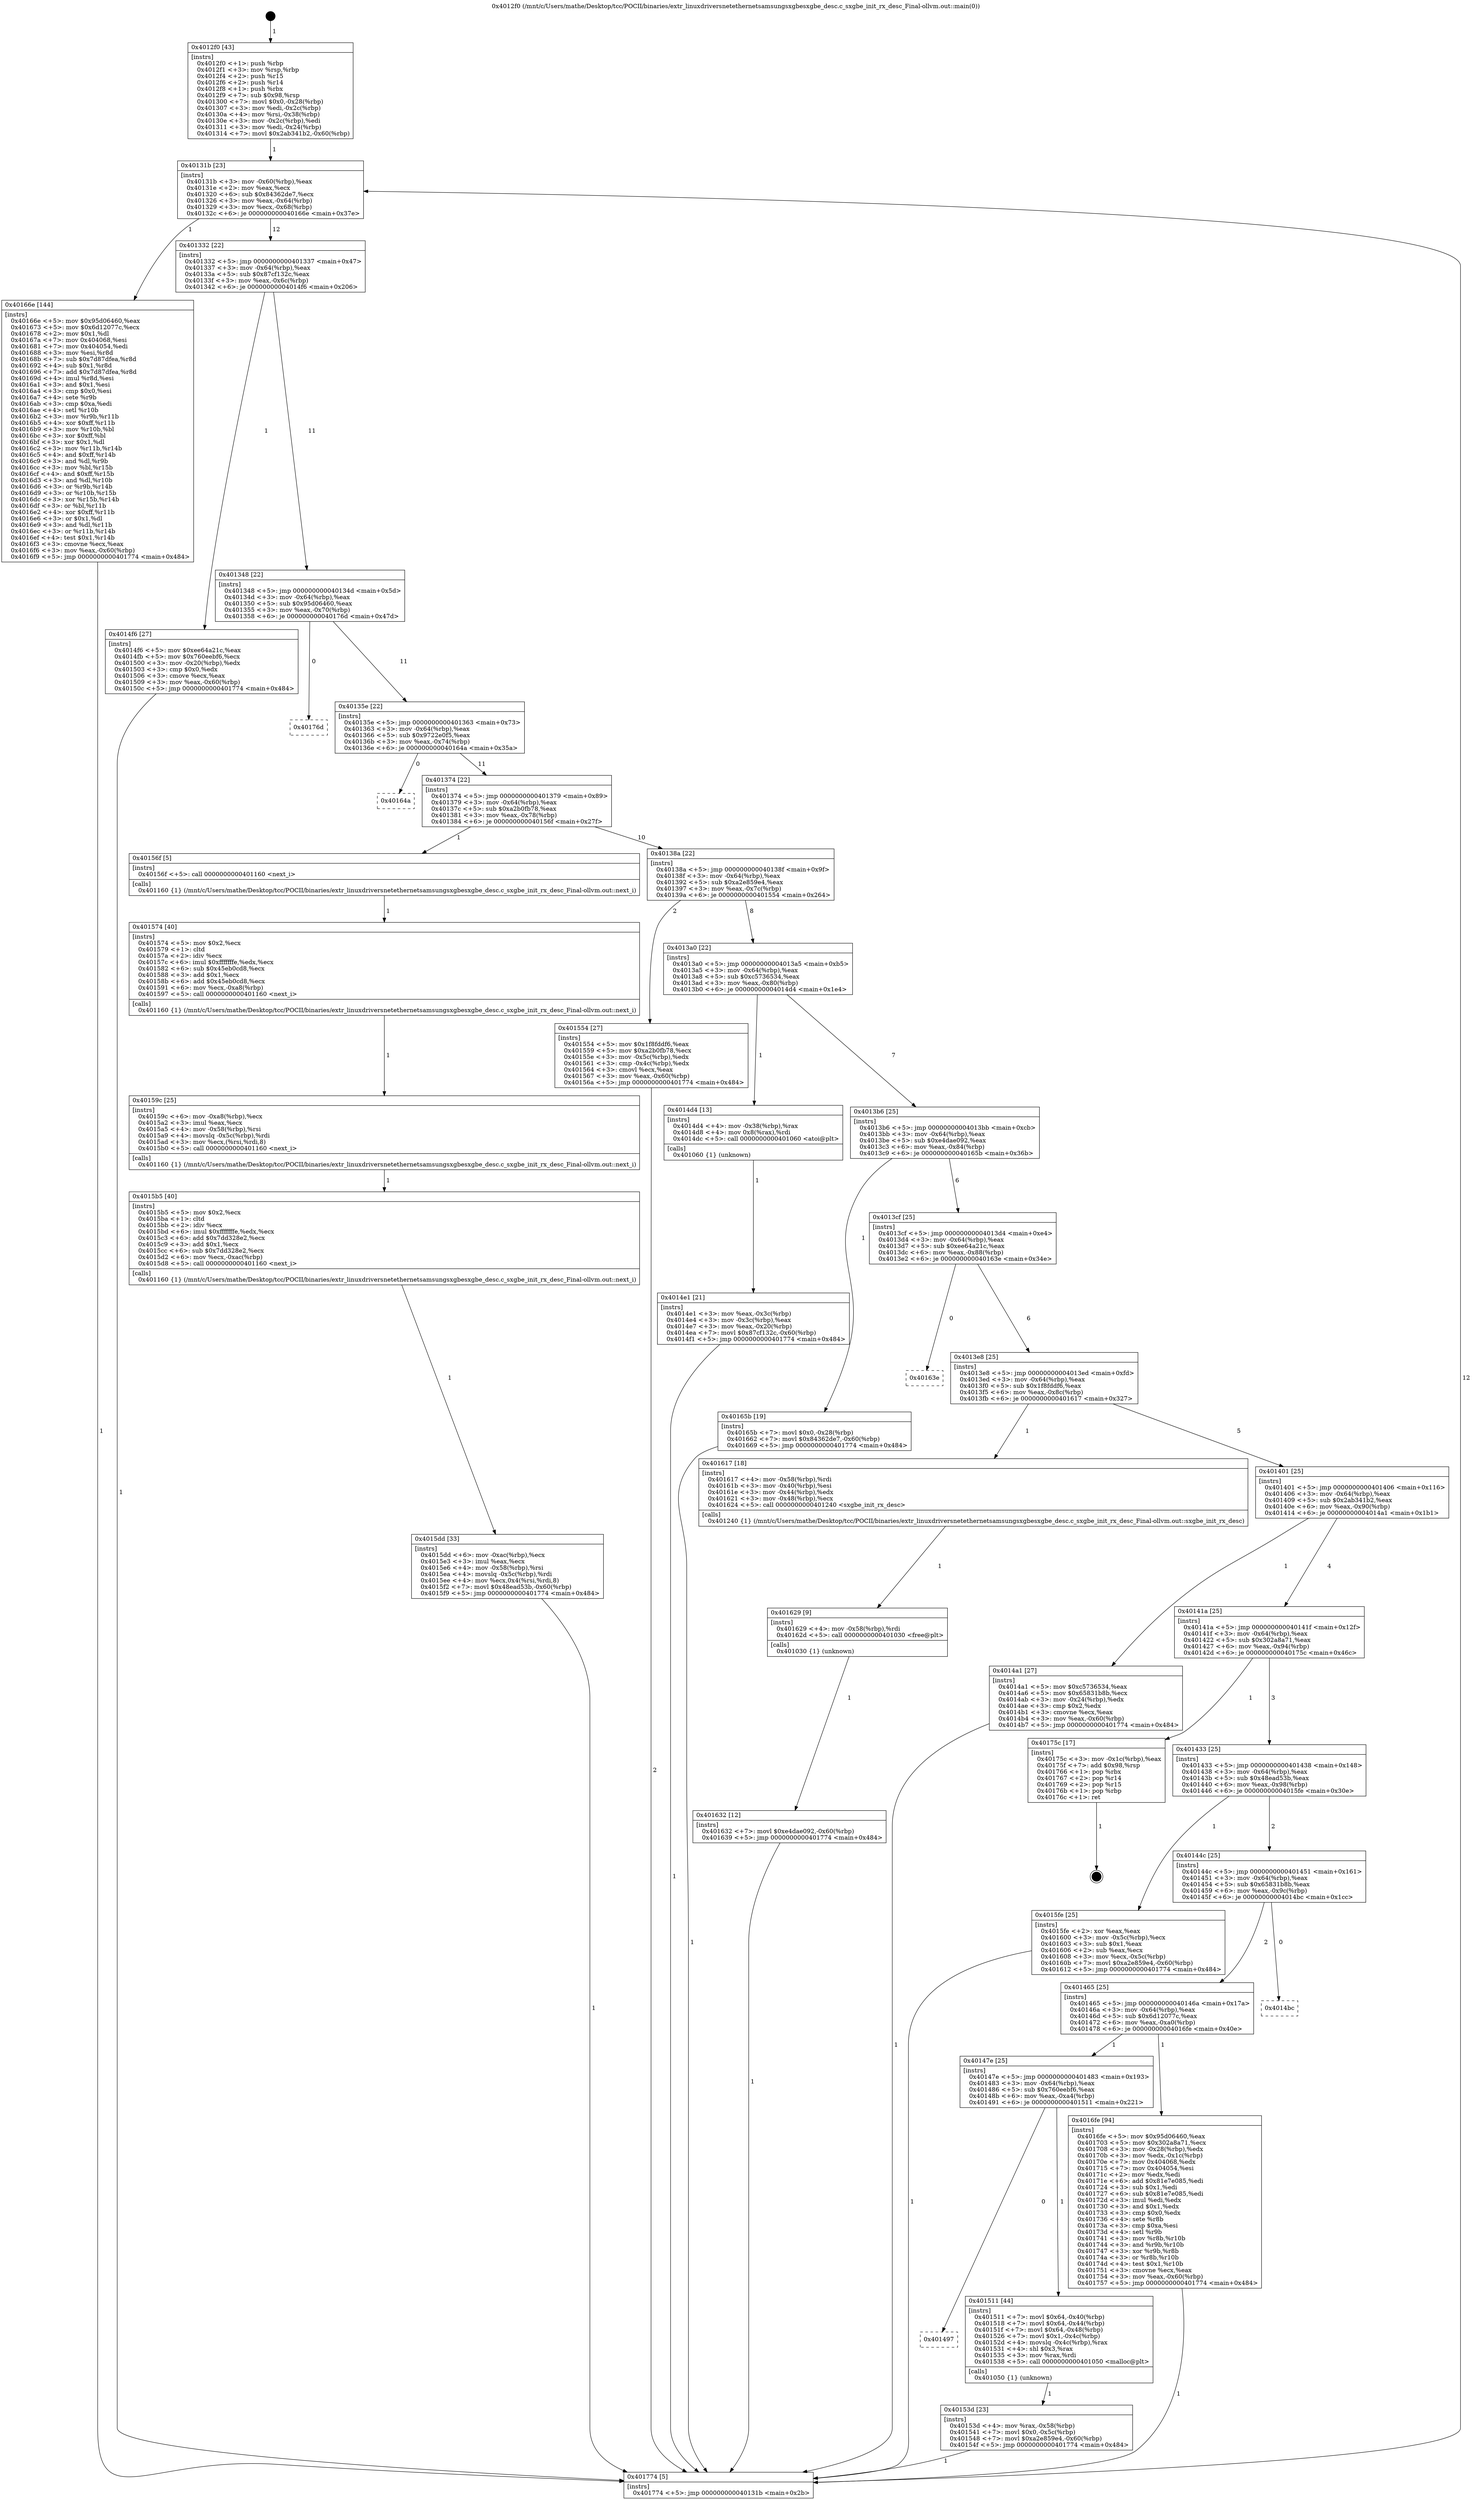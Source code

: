 digraph "0x4012f0" {
  label = "0x4012f0 (/mnt/c/Users/mathe/Desktop/tcc/POCII/binaries/extr_linuxdriversnetethernetsamsungsxgbesxgbe_desc.c_sxgbe_init_rx_desc_Final-ollvm.out::main(0))"
  labelloc = "t"
  node[shape=record]

  Entry [label="",width=0.3,height=0.3,shape=circle,fillcolor=black,style=filled]
  "0x40131b" [label="{
     0x40131b [23]\l
     | [instrs]\l
     &nbsp;&nbsp;0x40131b \<+3\>: mov -0x60(%rbp),%eax\l
     &nbsp;&nbsp;0x40131e \<+2\>: mov %eax,%ecx\l
     &nbsp;&nbsp;0x401320 \<+6\>: sub $0x84362de7,%ecx\l
     &nbsp;&nbsp;0x401326 \<+3\>: mov %eax,-0x64(%rbp)\l
     &nbsp;&nbsp;0x401329 \<+3\>: mov %ecx,-0x68(%rbp)\l
     &nbsp;&nbsp;0x40132c \<+6\>: je 000000000040166e \<main+0x37e\>\l
  }"]
  "0x40166e" [label="{
     0x40166e [144]\l
     | [instrs]\l
     &nbsp;&nbsp;0x40166e \<+5\>: mov $0x95d06460,%eax\l
     &nbsp;&nbsp;0x401673 \<+5\>: mov $0x6d12077c,%ecx\l
     &nbsp;&nbsp;0x401678 \<+2\>: mov $0x1,%dl\l
     &nbsp;&nbsp;0x40167a \<+7\>: mov 0x404068,%esi\l
     &nbsp;&nbsp;0x401681 \<+7\>: mov 0x404054,%edi\l
     &nbsp;&nbsp;0x401688 \<+3\>: mov %esi,%r8d\l
     &nbsp;&nbsp;0x40168b \<+7\>: sub $0x7d87dfea,%r8d\l
     &nbsp;&nbsp;0x401692 \<+4\>: sub $0x1,%r8d\l
     &nbsp;&nbsp;0x401696 \<+7\>: add $0x7d87dfea,%r8d\l
     &nbsp;&nbsp;0x40169d \<+4\>: imul %r8d,%esi\l
     &nbsp;&nbsp;0x4016a1 \<+3\>: and $0x1,%esi\l
     &nbsp;&nbsp;0x4016a4 \<+3\>: cmp $0x0,%esi\l
     &nbsp;&nbsp;0x4016a7 \<+4\>: sete %r9b\l
     &nbsp;&nbsp;0x4016ab \<+3\>: cmp $0xa,%edi\l
     &nbsp;&nbsp;0x4016ae \<+4\>: setl %r10b\l
     &nbsp;&nbsp;0x4016b2 \<+3\>: mov %r9b,%r11b\l
     &nbsp;&nbsp;0x4016b5 \<+4\>: xor $0xff,%r11b\l
     &nbsp;&nbsp;0x4016b9 \<+3\>: mov %r10b,%bl\l
     &nbsp;&nbsp;0x4016bc \<+3\>: xor $0xff,%bl\l
     &nbsp;&nbsp;0x4016bf \<+3\>: xor $0x1,%dl\l
     &nbsp;&nbsp;0x4016c2 \<+3\>: mov %r11b,%r14b\l
     &nbsp;&nbsp;0x4016c5 \<+4\>: and $0xff,%r14b\l
     &nbsp;&nbsp;0x4016c9 \<+3\>: and %dl,%r9b\l
     &nbsp;&nbsp;0x4016cc \<+3\>: mov %bl,%r15b\l
     &nbsp;&nbsp;0x4016cf \<+4\>: and $0xff,%r15b\l
     &nbsp;&nbsp;0x4016d3 \<+3\>: and %dl,%r10b\l
     &nbsp;&nbsp;0x4016d6 \<+3\>: or %r9b,%r14b\l
     &nbsp;&nbsp;0x4016d9 \<+3\>: or %r10b,%r15b\l
     &nbsp;&nbsp;0x4016dc \<+3\>: xor %r15b,%r14b\l
     &nbsp;&nbsp;0x4016df \<+3\>: or %bl,%r11b\l
     &nbsp;&nbsp;0x4016e2 \<+4\>: xor $0xff,%r11b\l
     &nbsp;&nbsp;0x4016e6 \<+3\>: or $0x1,%dl\l
     &nbsp;&nbsp;0x4016e9 \<+3\>: and %dl,%r11b\l
     &nbsp;&nbsp;0x4016ec \<+3\>: or %r11b,%r14b\l
     &nbsp;&nbsp;0x4016ef \<+4\>: test $0x1,%r14b\l
     &nbsp;&nbsp;0x4016f3 \<+3\>: cmovne %ecx,%eax\l
     &nbsp;&nbsp;0x4016f6 \<+3\>: mov %eax,-0x60(%rbp)\l
     &nbsp;&nbsp;0x4016f9 \<+5\>: jmp 0000000000401774 \<main+0x484\>\l
  }"]
  "0x401332" [label="{
     0x401332 [22]\l
     | [instrs]\l
     &nbsp;&nbsp;0x401332 \<+5\>: jmp 0000000000401337 \<main+0x47\>\l
     &nbsp;&nbsp;0x401337 \<+3\>: mov -0x64(%rbp),%eax\l
     &nbsp;&nbsp;0x40133a \<+5\>: sub $0x87cf132c,%eax\l
     &nbsp;&nbsp;0x40133f \<+3\>: mov %eax,-0x6c(%rbp)\l
     &nbsp;&nbsp;0x401342 \<+6\>: je 00000000004014f6 \<main+0x206\>\l
  }"]
  Exit [label="",width=0.3,height=0.3,shape=circle,fillcolor=black,style=filled,peripheries=2]
  "0x4014f6" [label="{
     0x4014f6 [27]\l
     | [instrs]\l
     &nbsp;&nbsp;0x4014f6 \<+5\>: mov $0xee64a21c,%eax\l
     &nbsp;&nbsp;0x4014fb \<+5\>: mov $0x760eebf6,%ecx\l
     &nbsp;&nbsp;0x401500 \<+3\>: mov -0x20(%rbp),%edx\l
     &nbsp;&nbsp;0x401503 \<+3\>: cmp $0x0,%edx\l
     &nbsp;&nbsp;0x401506 \<+3\>: cmove %ecx,%eax\l
     &nbsp;&nbsp;0x401509 \<+3\>: mov %eax,-0x60(%rbp)\l
     &nbsp;&nbsp;0x40150c \<+5\>: jmp 0000000000401774 \<main+0x484\>\l
  }"]
  "0x401348" [label="{
     0x401348 [22]\l
     | [instrs]\l
     &nbsp;&nbsp;0x401348 \<+5\>: jmp 000000000040134d \<main+0x5d\>\l
     &nbsp;&nbsp;0x40134d \<+3\>: mov -0x64(%rbp),%eax\l
     &nbsp;&nbsp;0x401350 \<+5\>: sub $0x95d06460,%eax\l
     &nbsp;&nbsp;0x401355 \<+3\>: mov %eax,-0x70(%rbp)\l
     &nbsp;&nbsp;0x401358 \<+6\>: je 000000000040176d \<main+0x47d\>\l
  }"]
  "0x401632" [label="{
     0x401632 [12]\l
     | [instrs]\l
     &nbsp;&nbsp;0x401632 \<+7\>: movl $0xe4dae092,-0x60(%rbp)\l
     &nbsp;&nbsp;0x401639 \<+5\>: jmp 0000000000401774 \<main+0x484\>\l
  }"]
  "0x40176d" [label="{
     0x40176d\l
  }", style=dashed]
  "0x40135e" [label="{
     0x40135e [22]\l
     | [instrs]\l
     &nbsp;&nbsp;0x40135e \<+5\>: jmp 0000000000401363 \<main+0x73\>\l
     &nbsp;&nbsp;0x401363 \<+3\>: mov -0x64(%rbp),%eax\l
     &nbsp;&nbsp;0x401366 \<+5\>: sub $0x9722e0f5,%eax\l
     &nbsp;&nbsp;0x40136b \<+3\>: mov %eax,-0x74(%rbp)\l
     &nbsp;&nbsp;0x40136e \<+6\>: je 000000000040164a \<main+0x35a\>\l
  }"]
  "0x401629" [label="{
     0x401629 [9]\l
     | [instrs]\l
     &nbsp;&nbsp;0x401629 \<+4\>: mov -0x58(%rbp),%rdi\l
     &nbsp;&nbsp;0x40162d \<+5\>: call 0000000000401030 \<free@plt\>\l
     | [calls]\l
     &nbsp;&nbsp;0x401030 \{1\} (unknown)\l
  }"]
  "0x40164a" [label="{
     0x40164a\l
  }", style=dashed]
  "0x401374" [label="{
     0x401374 [22]\l
     | [instrs]\l
     &nbsp;&nbsp;0x401374 \<+5\>: jmp 0000000000401379 \<main+0x89\>\l
     &nbsp;&nbsp;0x401379 \<+3\>: mov -0x64(%rbp),%eax\l
     &nbsp;&nbsp;0x40137c \<+5\>: sub $0xa2b0fb78,%eax\l
     &nbsp;&nbsp;0x401381 \<+3\>: mov %eax,-0x78(%rbp)\l
     &nbsp;&nbsp;0x401384 \<+6\>: je 000000000040156f \<main+0x27f\>\l
  }"]
  "0x4015dd" [label="{
     0x4015dd [33]\l
     | [instrs]\l
     &nbsp;&nbsp;0x4015dd \<+6\>: mov -0xac(%rbp),%ecx\l
     &nbsp;&nbsp;0x4015e3 \<+3\>: imul %eax,%ecx\l
     &nbsp;&nbsp;0x4015e6 \<+4\>: mov -0x58(%rbp),%rsi\l
     &nbsp;&nbsp;0x4015ea \<+4\>: movslq -0x5c(%rbp),%rdi\l
     &nbsp;&nbsp;0x4015ee \<+4\>: mov %ecx,0x4(%rsi,%rdi,8)\l
     &nbsp;&nbsp;0x4015f2 \<+7\>: movl $0x48ead53b,-0x60(%rbp)\l
     &nbsp;&nbsp;0x4015f9 \<+5\>: jmp 0000000000401774 \<main+0x484\>\l
  }"]
  "0x40156f" [label="{
     0x40156f [5]\l
     | [instrs]\l
     &nbsp;&nbsp;0x40156f \<+5\>: call 0000000000401160 \<next_i\>\l
     | [calls]\l
     &nbsp;&nbsp;0x401160 \{1\} (/mnt/c/Users/mathe/Desktop/tcc/POCII/binaries/extr_linuxdriversnetethernetsamsungsxgbesxgbe_desc.c_sxgbe_init_rx_desc_Final-ollvm.out::next_i)\l
  }"]
  "0x40138a" [label="{
     0x40138a [22]\l
     | [instrs]\l
     &nbsp;&nbsp;0x40138a \<+5\>: jmp 000000000040138f \<main+0x9f\>\l
     &nbsp;&nbsp;0x40138f \<+3\>: mov -0x64(%rbp),%eax\l
     &nbsp;&nbsp;0x401392 \<+5\>: sub $0xa2e859e4,%eax\l
     &nbsp;&nbsp;0x401397 \<+3\>: mov %eax,-0x7c(%rbp)\l
     &nbsp;&nbsp;0x40139a \<+6\>: je 0000000000401554 \<main+0x264\>\l
  }"]
  "0x4015b5" [label="{
     0x4015b5 [40]\l
     | [instrs]\l
     &nbsp;&nbsp;0x4015b5 \<+5\>: mov $0x2,%ecx\l
     &nbsp;&nbsp;0x4015ba \<+1\>: cltd\l
     &nbsp;&nbsp;0x4015bb \<+2\>: idiv %ecx\l
     &nbsp;&nbsp;0x4015bd \<+6\>: imul $0xfffffffe,%edx,%ecx\l
     &nbsp;&nbsp;0x4015c3 \<+6\>: add $0x7dd328e2,%ecx\l
     &nbsp;&nbsp;0x4015c9 \<+3\>: add $0x1,%ecx\l
     &nbsp;&nbsp;0x4015cc \<+6\>: sub $0x7dd328e2,%ecx\l
     &nbsp;&nbsp;0x4015d2 \<+6\>: mov %ecx,-0xac(%rbp)\l
     &nbsp;&nbsp;0x4015d8 \<+5\>: call 0000000000401160 \<next_i\>\l
     | [calls]\l
     &nbsp;&nbsp;0x401160 \{1\} (/mnt/c/Users/mathe/Desktop/tcc/POCII/binaries/extr_linuxdriversnetethernetsamsungsxgbesxgbe_desc.c_sxgbe_init_rx_desc_Final-ollvm.out::next_i)\l
  }"]
  "0x401554" [label="{
     0x401554 [27]\l
     | [instrs]\l
     &nbsp;&nbsp;0x401554 \<+5\>: mov $0x1f8fddf6,%eax\l
     &nbsp;&nbsp;0x401559 \<+5\>: mov $0xa2b0fb78,%ecx\l
     &nbsp;&nbsp;0x40155e \<+3\>: mov -0x5c(%rbp),%edx\l
     &nbsp;&nbsp;0x401561 \<+3\>: cmp -0x4c(%rbp),%edx\l
     &nbsp;&nbsp;0x401564 \<+3\>: cmovl %ecx,%eax\l
     &nbsp;&nbsp;0x401567 \<+3\>: mov %eax,-0x60(%rbp)\l
     &nbsp;&nbsp;0x40156a \<+5\>: jmp 0000000000401774 \<main+0x484\>\l
  }"]
  "0x4013a0" [label="{
     0x4013a0 [22]\l
     | [instrs]\l
     &nbsp;&nbsp;0x4013a0 \<+5\>: jmp 00000000004013a5 \<main+0xb5\>\l
     &nbsp;&nbsp;0x4013a5 \<+3\>: mov -0x64(%rbp),%eax\l
     &nbsp;&nbsp;0x4013a8 \<+5\>: sub $0xc5736534,%eax\l
     &nbsp;&nbsp;0x4013ad \<+3\>: mov %eax,-0x80(%rbp)\l
     &nbsp;&nbsp;0x4013b0 \<+6\>: je 00000000004014d4 \<main+0x1e4\>\l
  }"]
  "0x40159c" [label="{
     0x40159c [25]\l
     | [instrs]\l
     &nbsp;&nbsp;0x40159c \<+6\>: mov -0xa8(%rbp),%ecx\l
     &nbsp;&nbsp;0x4015a2 \<+3\>: imul %eax,%ecx\l
     &nbsp;&nbsp;0x4015a5 \<+4\>: mov -0x58(%rbp),%rsi\l
     &nbsp;&nbsp;0x4015a9 \<+4\>: movslq -0x5c(%rbp),%rdi\l
     &nbsp;&nbsp;0x4015ad \<+3\>: mov %ecx,(%rsi,%rdi,8)\l
     &nbsp;&nbsp;0x4015b0 \<+5\>: call 0000000000401160 \<next_i\>\l
     | [calls]\l
     &nbsp;&nbsp;0x401160 \{1\} (/mnt/c/Users/mathe/Desktop/tcc/POCII/binaries/extr_linuxdriversnetethernetsamsungsxgbesxgbe_desc.c_sxgbe_init_rx_desc_Final-ollvm.out::next_i)\l
  }"]
  "0x4014d4" [label="{
     0x4014d4 [13]\l
     | [instrs]\l
     &nbsp;&nbsp;0x4014d4 \<+4\>: mov -0x38(%rbp),%rax\l
     &nbsp;&nbsp;0x4014d8 \<+4\>: mov 0x8(%rax),%rdi\l
     &nbsp;&nbsp;0x4014dc \<+5\>: call 0000000000401060 \<atoi@plt\>\l
     | [calls]\l
     &nbsp;&nbsp;0x401060 \{1\} (unknown)\l
  }"]
  "0x4013b6" [label="{
     0x4013b6 [25]\l
     | [instrs]\l
     &nbsp;&nbsp;0x4013b6 \<+5\>: jmp 00000000004013bb \<main+0xcb\>\l
     &nbsp;&nbsp;0x4013bb \<+3\>: mov -0x64(%rbp),%eax\l
     &nbsp;&nbsp;0x4013be \<+5\>: sub $0xe4dae092,%eax\l
     &nbsp;&nbsp;0x4013c3 \<+6\>: mov %eax,-0x84(%rbp)\l
     &nbsp;&nbsp;0x4013c9 \<+6\>: je 000000000040165b \<main+0x36b\>\l
  }"]
  "0x401574" [label="{
     0x401574 [40]\l
     | [instrs]\l
     &nbsp;&nbsp;0x401574 \<+5\>: mov $0x2,%ecx\l
     &nbsp;&nbsp;0x401579 \<+1\>: cltd\l
     &nbsp;&nbsp;0x40157a \<+2\>: idiv %ecx\l
     &nbsp;&nbsp;0x40157c \<+6\>: imul $0xfffffffe,%edx,%ecx\l
     &nbsp;&nbsp;0x401582 \<+6\>: sub $0x45eb0cd8,%ecx\l
     &nbsp;&nbsp;0x401588 \<+3\>: add $0x1,%ecx\l
     &nbsp;&nbsp;0x40158b \<+6\>: add $0x45eb0cd8,%ecx\l
     &nbsp;&nbsp;0x401591 \<+6\>: mov %ecx,-0xa8(%rbp)\l
     &nbsp;&nbsp;0x401597 \<+5\>: call 0000000000401160 \<next_i\>\l
     | [calls]\l
     &nbsp;&nbsp;0x401160 \{1\} (/mnt/c/Users/mathe/Desktop/tcc/POCII/binaries/extr_linuxdriversnetethernetsamsungsxgbesxgbe_desc.c_sxgbe_init_rx_desc_Final-ollvm.out::next_i)\l
  }"]
  "0x40165b" [label="{
     0x40165b [19]\l
     | [instrs]\l
     &nbsp;&nbsp;0x40165b \<+7\>: movl $0x0,-0x28(%rbp)\l
     &nbsp;&nbsp;0x401662 \<+7\>: movl $0x84362de7,-0x60(%rbp)\l
     &nbsp;&nbsp;0x401669 \<+5\>: jmp 0000000000401774 \<main+0x484\>\l
  }"]
  "0x4013cf" [label="{
     0x4013cf [25]\l
     | [instrs]\l
     &nbsp;&nbsp;0x4013cf \<+5\>: jmp 00000000004013d4 \<main+0xe4\>\l
     &nbsp;&nbsp;0x4013d4 \<+3\>: mov -0x64(%rbp),%eax\l
     &nbsp;&nbsp;0x4013d7 \<+5\>: sub $0xee64a21c,%eax\l
     &nbsp;&nbsp;0x4013dc \<+6\>: mov %eax,-0x88(%rbp)\l
     &nbsp;&nbsp;0x4013e2 \<+6\>: je 000000000040163e \<main+0x34e\>\l
  }"]
  "0x40153d" [label="{
     0x40153d [23]\l
     | [instrs]\l
     &nbsp;&nbsp;0x40153d \<+4\>: mov %rax,-0x58(%rbp)\l
     &nbsp;&nbsp;0x401541 \<+7\>: movl $0x0,-0x5c(%rbp)\l
     &nbsp;&nbsp;0x401548 \<+7\>: movl $0xa2e859e4,-0x60(%rbp)\l
     &nbsp;&nbsp;0x40154f \<+5\>: jmp 0000000000401774 \<main+0x484\>\l
  }"]
  "0x40163e" [label="{
     0x40163e\l
  }", style=dashed]
  "0x4013e8" [label="{
     0x4013e8 [25]\l
     | [instrs]\l
     &nbsp;&nbsp;0x4013e8 \<+5\>: jmp 00000000004013ed \<main+0xfd\>\l
     &nbsp;&nbsp;0x4013ed \<+3\>: mov -0x64(%rbp),%eax\l
     &nbsp;&nbsp;0x4013f0 \<+5\>: sub $0x1f8fddf6,%eax\l
     &nbsp;&nbsp;0x4013f5 \<+6\>: mov %eax,-0x8c(%rbp)\l
     &nbsp;&nbsp;0x4013fb \<+6\>: je 0000000000401617 \<main+0x327\>\l
  }"]
  "0x401497" [label="{
     0x401497\l
  }", style=dashed]
  "0x401617" [label="{
     0x401617 [18]\l
     | [instrs]\l
     &nbsp;&nbsp;0x401617 \<+4\>: mov -0x58(%rbp),%rdi\l
     &nbsp;&nbsp;0x40161b \<+3\>: mov -0x40(%rbp),%esi\l
     &nbsp;&nbsp;0x40161e \<+3\>: mov -0x44(%rbp),%edx\l
     &nbsp;&nbsp;0x401621 \<+3\>: mov -0x48(%rbp),%ecx\l
     &nbsp;&nbsp;0x401624 \<+5\>: call 0000000000401240 \<sxgbe_init_rx_desc\>\l
     | [calls]\l
     &nbsp;&nbsp;0x401240 \{1\} (/mnt/c/Users/mathe/Desktop/tcc/POCII/binaries/extr_linuxdriversnetethernetsamsungsxgbesxgbe_desc.c_sxgbe_init_rx_desc_Final-ollvm.out::sxgbe_init_rx_desc)\l
  }"]
  "0x401401" [label="{
     0x401401 [25]\l
     | [instrs]\l
     &nbsp;&nbsp;0x401401 \<+5\>: jmp 0000000000401406 \<main+0x116\>\l
     &nbsp;&nbsp;0x401406 \<+3\>: mov -0x64(%rbp),%eax\l
     &nbsp;&nbsp;0x401409 \<+5\>: sub $0x2ab341b2,%eax\l
     &nbsp;&nbsp;0x40140e \<+6\>: mov %eax,-0x90(%rbp)\l
     &nbsp;&nbsp;0x401414 \<+6\>: je 00000000004014a1 \<main+0x1b1\>\l
  }"]
  "0x401511" [label="{
     0x401511 [44]\l
     | [instrs]\l
     &nbsp;&nbsp;0x401511 \<+7\>: movl $0x64,-0x40(%rbp)\l
     &nbsp;&nbsp;0x401518 \<+7\>: movl $0x64,-0x44(%rbp)\l
     &nbsp;&nbsp;0x40151f \<+7\>: movl $0x64,-0x48(%rbp)\l
     &nbsp;&nbsp;0x401526 \<+7\>: movl $0x1,-0x4c(%rbp)\l
     &nbsp;&nbsp;0x40152d \<+4\>: movslq -0x4c(%rbp),%rax\l
     &nbsp;&nbsp;0x401531 \<+4\>: shl $0x3,%rax\l
     &nbsp;&nbsp;0x401535 \<+3\>: mov %rax,%rdi\l
     &nbsp;&nbsp;0x401538 \<+5\>: call 0000000000401050 \<malloc@plt\>\l
     | [calls]\l
     &nbsp;&nbsp;0x401050 \{1\} (unknown)\l
  }"]
  "0x4014a1" [label="{
     0x4014a1 [27]\l
     | [instrs]\l
     &nbsp;&nbsp;0x4014a1 \<+5\>: mov $0xc5736534,%eax\l
     &nbsp;&nbsp;0x4014a6 \<+5\>: mov $0x65831b8b,%ecx\l
     &nbsp;&nbsp;0x4014ab \<+3\>: mov -0x24(%rbp),%edx\l
     &nbsp;&nbsp;0x4014ae \<+3\>: cmp $0x2,%edx\l
     &nbsp;&nbsp;0x4014b1 \<+3\>: cmovne %ecx,%eax\l
     &nbsp;&nbsp;0x4014b4 \<+3\>: mov %eax,-0x60(%rbp)\l
     &nbsp;&nbsp;0x4014b7 \<+5\>: jmp 0000000000401774 \<main+0x484\>\l
  }"]
  "0x40141a" [label="{
     0x40141a [25]\l
     | [instrs]\l
     &nbsp;&nbsp;0x40141a \<+5\>: jmp 000000000040141f \<main+0x12f\>\l
     &nbsp;&nbsp;0x40141f \<+3\>: mov -0x64(%rbp),%eax\l
     &nbsp;&nbsp;0x401422 \<+5\>: sub $0x302a8a71,%eax\l
     &nbsp;&nbsp;0x401427 \<+6\>: mov %eax,-0x94(%rbp)\l
     &nbsp;&nbsp;0x40142d \<+6\>: je 000000000040175c \<main+0x46c\>\l
  }"]
  "0x401774" [label="{
     0x401774 [5]\l
     | [instrs]\l
     &nbsp;&nbsp;0x401774 \<+5\>: jmp 000000000040131b \<main+0x2b\>\l
  }"]
  "0x4012f0" [label="{
     0x4012f0 [43]\l
     | [instrs]\l
     &nbsp;&nbsp;0x4012f0 \<+1\>: push %rbp\l
     &nbsp;&nbsp;0x4012f1 \<+3\>: mov %rsp,%rbp\l
     &nbsp;&nbsp;0x4012f4 \<+2\>: push %r15\l
     &nbsp;&nbsp;0x4012f6 \<+2\>: push %r14\l
     &nbsp;&nbsp;0x4012f8 \<+1\>: push %rbx\l
     &nbsp;&nbsp;0x4012f9 \<+7\>: sub $0x98,%rsp\l
     &nbsp;&nbsp;0x401300 \<+7\>: movl $0x0,-0x28(%rbp)\l
     &nbsp;&nbsp;0x401307 \<+3\>: mov %edi,-0x2c(%rbp)\l
     &nbsp;&nbsp;0x40130a \<+4\>: mov %rsi,-0x38(%rbp)\l
     &nbsp;&nbsp;0x40130e \<+3\>: mov -0x2c(%rbp),%edi\l
     &nbsp;&nbsp;0x401311 \<+3\>: mov %edi,-0x24(%rbp)\l
     &nbsp;&nbsp;0x401314 \<+7\>: movl $0x2ab341b2,-0x60(%rbp)\l
  }"]
  "0x4014e1" [label="{
     0x4014e1 [21]\l
     | [instrs]\l
     &nbsp;&nbsp;0x4014e1 \<+3\>: mov %eax,-0x3c(%rbp)\l
     &nbsp;&nbsp;0x4014e4 \<+3\>: mov -0x3c(%rbp),%eax\l
     &nbsp;&nbsp;0x4014e7 \<+3\>: mov %eax,-0x20(%rbp)\l
     &nbsp;&nbsp;0x4014ea \<+7\>: movl $0x87cf132c,-0x60(%rbp)\l
     &nbsp;&nbsp;0x4014f1 \<+5\>: jmp 0000000000401774 \<main+0x484\>\l
  }"]
  "0x40147e" [label="{
     0x40147e [25]\l
     | [instrs]\l
     &nbsp;&nbsp;0x40147e \<+5\>: jmp 0000000000401483 \<main+0x193\>\l
     &nbsp;&nbsp;0x401483 \<+3\>: mov -0x64(%rbp),%eax\l
     &nbsp;&nbsp;0x401486 \<+5\>: sub $0x760eebf6,%eax\l
     &nbsp;&nbsp;0x40148b \<+6\>: mov %eax,-0xa4(%rbp)\l
     &nbsp;&nbsp;0x401491 \<+6\>: je 0000000000401511 \<main+0x221\>\l
  }"]
  "0x40175c" [label="{
     0x40175c [17]\l
     | [instrs]\l
     &nbsp;&nbsp;0x40175c \<+3\>: mov -0x1c(%rbp),%eax\l
     &nbsp;&nbsp;0x40175f \<+7\>: add $0x98,%rsp\l
     &nbsp;&nbsp;0x401766 \<+1\>: pop %rbx\l
     &nbsp;&nbsp;0x401767 \<+2\>: pop %r14\l
     &nbsp;&nbsp;0x401769 \<+2\>: pop %r15\l
     &nbsp;&nbsp;0x40176b \<+1\>: pop %rbp\l
     &nbsp;&nbsp;0x40176c \<+1\>: ret\l
  }"]
  "0x401433" [label="{
     0x401433 [25]\l
     | [instrs]\l
     &nbsp;&nbsp;0x401433 \<+5\>: jmp 0000000000401438 \<main+0x148\>\l
     &nbsp;&nbsp;0x401438 \<+3\>: mov -0x64(%rbp),%eax\l
     &nbsp;&nbsp;0x40143b \<+5\>: sub $0x48ead53b,%eax\l
     &nbsp;&nbsp;0x401440 \<+6\>: mov %eax,-0x98(%rbp)\l
     &nbsp;&nbsp;0x401446 \<+6\>: je 00000000004015fe \<main+0x30e\>\l
  }"]
  "0x4016fe" [label="{
     0x4016fe [94]\l
     | [instrs]\l
     &nbsp;&nbsp;0x4016fe \<+5\>: mov $0x95d06460,%eax\l
     &nbsp;&nbsp;0x401703 \<+5\>: mov $0x302a8a71,%ecx\l
     &nbsp;&nbsp;0x401708 \<+3\>: mov -0x28(%rbp),%edx\l
     &nbsp;&nbsp;0x40170b \<+3\>: mov %edx,-0x1c(%rbp)\l
     &nbsp;&nbsp;0x40170e \<+7\>: mov 0x404068,%edx\l
     &nbsp;&nbsp;0x401715 \<+7\>: mov 0x404054,%esi\l
     &nbsp;&nbsp;0x40171c \<+2\>: mov %edx,%edi\l
     &nbsp;&nbsp;0x40171e \<+6\>: add $0x81e7e085,%edi\l
     &nbsp;&nbsp;0x401724 \<+3\>: sub $0x1,%edi\l
     &nbsp;&nbsp;0x401727 \<+6\>: sub $0x81e7e085,%edi\l
     &nbsp;&nbsp;0x40172d \<+3\>: imul %edi,%edx\l
     &nbsp;&nbsp;0x401730 \<+3\>: and $0x1,%edx\l
     &nbsp;&nbsp;0x401733 \<+3\>: cmp $0x0,%edx\l
     &nbsp;&nbsp;0x401736 \<+4\>: sete %r8b\l
     &nbsp;&nbsp;0x40173a \<+3\>: cmp $0xa,%esi\l
     &nbsp;&nbsp;0x40173d \<+4\>: setl %r9b\l
     &nbsp;&nbsp;0x401741 \<+3\>: mov %r8b,%r10b\l
     &nbsp;&nbsp;0x401744 \<+3\>: and %r9b,%r10b\l
     &nbsp;&nbsp;0x401747 \<+3\>: xor %r9b,%r8b\l
     &nbsp;&nbsp;0x40174a \<+3\>: or %r8b,%r10b\l
     &nbsp;&nbsp;0x40174d \<+4\>: test $0x1,%r10b\l
     &nbsp;&nbsp;0x401751 \<+3\>: cmovne %ecx,%eax\l
     &nbsp;&nbsp;0x401754 \<+3\>: mov %eax,-0x60(%rbp)\l
     &nbsp;&nbsp;0x401757 \<+5\>: jmp 0000000000401774 \<main+0x484\>\l
  }"]
  "0x4015fe" [label="{
     0x4015fe [25]\l
     | [instrs]\l
     &nbsp;&nbsp;0x4015fe \<+2\>: xor %eax,%eax\l
     &nbsp;&nbsp;0x401600 \<+3\>: mov -0x5c(%rbp),%ecx\l
     &nbsp;&nbsp;0x401603 \<+3\>: sub $0x1,%eax\l
     &nbsp;&nbsp;0x401606 \<+2\>: sub %eax,%ecx\l
     &nbsp;&nbsp;0x401608 \<+3\>: mov %ecx,-0x5c(%rbp)\l
     &nbsp;&nbsp;0x40160b \<+7\>: movl $0xa2e859e4,-0x60(%rbp)\l
     &nbsp;&nbsp;0x401612 \<+5\>: jmp 0000000000401774 \<main+0x484\>\l
  }"]
  "0x40144c" [label="{
     0x40144c [25]\l
     | [instrs]\l
     &nbsp;&nbsp;0x40144c \<+5\>: jmp 0000000000401451 \<main+0x161\>\l
     &nbsp;&nbsp;0x401451 \<+3\>: mov -0x64(%rbp),%eax\l
     &nbsp;&nbsp;0x401454 \<+5\>: sub $0x65831b8b,%eax\l
     &nbsp;&nbsp;0x401459 \<+6\>: mov %eax,-0x9c(%rbp)\l
     &nbsp;&nbsp;0x40145f \<+6\>: je 00000000004014bc \<main+0x1cc\>\l
  }"]
  "0x401465" [label="{
     0x401465 [25]\l
     | [instrs]\l
     &nbsp;&nbsp;0x401465 \<+5\>: jmp 000000000040146a \<main+0x17a\>\l
     &nbsp;&nbsp;0x40146a \<+3\>: mov -0x64(%rbp),%eax\l
     &nbsp;&nbsp;0x40146d \<+5\>: sub $0x6d12077c,%eax\l
     &nbsp;&nbsp;0x401472 \<+6\>: mov %eax,-0xa0(%rbp)\l
     &nbsp;&nbsp;0x401478 \<+6\>: je 00000000004016fe \<main+0x40e\>\l
  }"]
  "0x4014bc" [label="{
     0x4014bc\l
  }", style=dashed]
  Entry -> "0x4012f0" [label=" 1"]
  "0x40131b" -> "0x40166e" [label=" 1"]
  "0x40131b" -> "0x401332" [label=" 12"]
  "0x40175c" -> Exit [label=" 1"]
  "0x401332" -> "0x4014f6" [label=" 1"]
  "0x401332" -> "0x401348" [label=" 11"]
  "0x4016fe" -> "0x401774" [label=" 1"]
  "0x401348" -> "0x40176d" [label=" 0"]
  "0x401348" -> "0x40135e" [label=" 11"]
  "0x40166e" -> "0x401774" [label=" 1"]
  "0x40135e" -> "0x40164a" [label=" 0"]
  "0x40135e" -> "0x401374" [label=" 11"]
  "0x40165b" -> "0x401774" [label=" 1"]
  "0x401374" -> "0x40156f" [label=" 1"]
  "0x401374" -> "0x40138a" [label=" 10"]
  "0x401632" -> "0x401774" [label=" 1"]
  "0x40138a" -> "0x401554" [label=" 2"]
  "0x40138a" -> "0x4013a0" [label=" 8"]
  "0x401629" -> "0x401632" [label=" 1"]
  "0x4013a0" -> "0x4014d4" [label=" 1"]
  "0x4013a0" -> "0x4013b6" [label=" 7"]
  "0x401617" -> "0x401629" [label=" 1"]
  "0x4013b6" -> "0x40165b" [label=" 1"]
  "0x4013b6" -> "0x4013cf" [label=" 6"]
  "0x4015fe" -> "0x401774" [label=" 1"]
  "0x4013cf" -> "0x40163e" [label=" 0"]
  "0x4013cf" -> "0x4013e8" [label=" 6"]
  "0x4015dd" -> "0x401774" [label=" 1"]
  "0x4013e8" -> "0x401617" [label=" 1"]
  "0x4013e8" -> "0x401401" [label=" 5"]
  "0x4015b5" -> "0x4015dd" [label=" 1"]
  "0x401401" -> "0x4014a1" [label=" 1"]
  "0x401401" -> "0x40141a" [label=" 4"]
  "0x4014a1" -> "0x401774" [label=" 1"]
  "0x4012f0" -> "0x40131b" [label=" 1"]
  "0x401774" -> "0x40131b" [label=" 12"]
  "0x4014d4" -> "0x4014e1" [label=" 1"]
  "0x4014e1" -> "0x401774" [label=" 1"]
  "0x4014f6" -> "0x401774" [label=" 1"]
  "0x40159c" -> "0x4015b5" [label=" 1"]
  "0x40141a" -> "0x40175c" [label=" 1"]
  "0x40141a" -> "0x401433" [label=" 3"]
  "0x40156f" -> "0x401574" [label=" 1"]
  "0x401433" -> "0x4015fe" [label=" 1"]
  "0x401433" -> "0x40144c" [label=" 2"]
  "0x401554" -> "0x401774" [label=" 2"]
  "0x40144c" -> "0x4014bc" [label=" 0"]
  "0x40144c" -> "0x401465" [label=" 2"]
  "0x40153d" -> "0x401774" [label=" 1"]
  "0x401465" -> "0x4016fe" [label=" 1"]
  "0x401465" -> "0x40147e" [label=" 1"]
  "0x401574" -> "0x40159c" [label=" 1"]
  "0x40147e" -> "0x401511" [label=" 1"]
  "0x40147e" -> "0x401497" [label=" 0"]
  "0x401511" -> "0x40153d" [label=" 1"]
}
